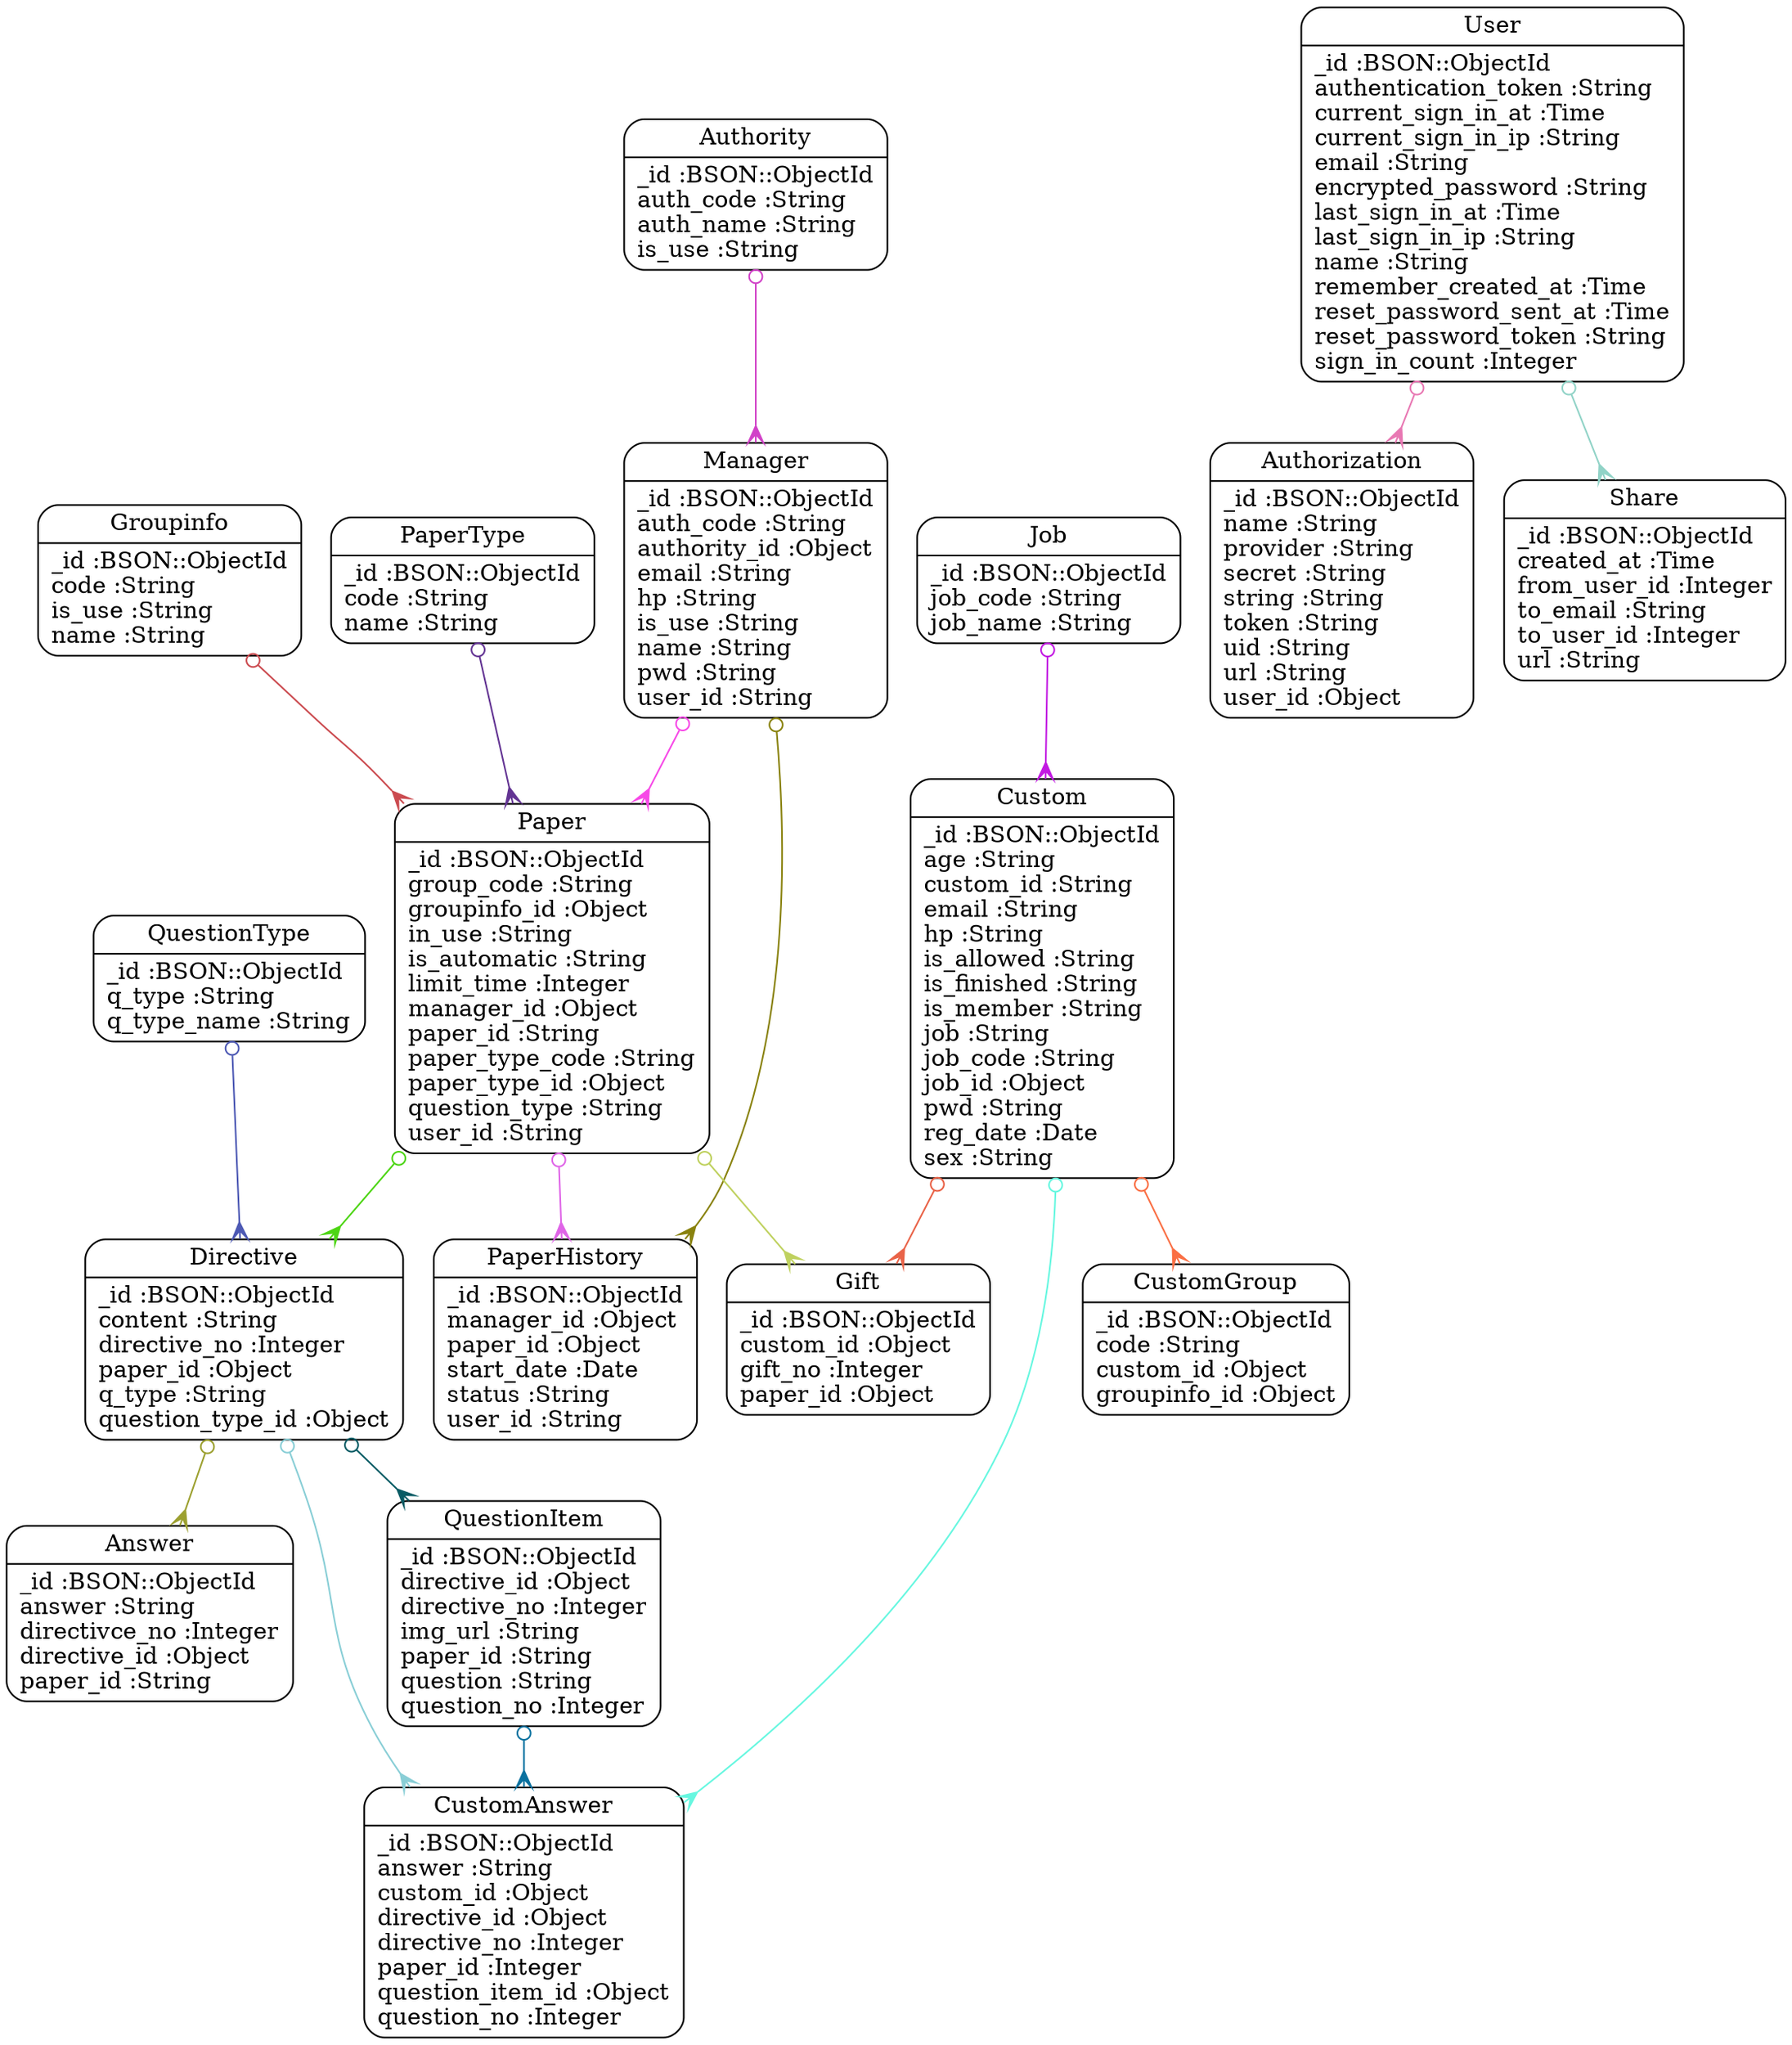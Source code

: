 digraph models_diagram {
	graph[overlap=false, splines=true]
	"Answer" [shape=Mrecord, label="{Answer|_id :BSON::ObjectId\lanswer :String\ldirectivce_no :Integer\ldirective_id :Object\lpaper_id :String\l}"]
	"Authority" [shape=Mrecord, label="{Authority|_id :BSON::ObjectId\lauth_code :String\lauth_name :String\lis_use :String\l}"]
	"Authorization" [shape=Mrecord, label="{Authorization|_id :BSON::ObjectId\lname :String\lprovider :String\lsecret :String\lstring :String\ltoken :String\luid :String\lurl :String\luser_id :Object\l}"]
	"Custom" [shape=Mrecord, label="{Custom|_id :BSON::ObjectId\lage :String\lcustom_id :String\lemail :String\lhp :String\lis_allowed :String\lis_finished :String\lis_member :String\ljob :String\ljob_code :String\ljob_id :Object\lpwd :String\lreg_date :Date\lsex :String\l}"]
	"CustomAnswer" [shape=Mrecord, label="{CustomAnswer|_id :BSON::ObjectId\lanswer :String\lcustom_id :Object\ldirective_id :Object\ldirective_no :Integer\lpaper_id :Integer\lquestion_item_id :Object\lquestion_no :Integer\l}"]
	"CustomGroup" [shape=Mrecord, label="{CustomGroup|_id :BSON::ObjectId\lcode :String\lcustom_id :Object\lgroupinfo_id :Object\l}"]
	"Directive" [shape=Mrecord, label="{Directive|_id :BSON::ObjectId\lcontent :String\ldirective_no :Integer\lpaper_id :Object\lq_type :String\lquestion_type_id :Object\l}"]
	"Gift" [shape=Mrecord, label="{Gift|_id :BSON::ObjectId\lcustom_id :Object\lgift_no :Integer\lpaper_id :Object\l}"]
	"Groupinfo" [shape=Mrecord, label="{Groupinfo|_id :BSON::ObjectId\lcode :String\lis_use :String\lname :String\l}"]
	"Job" [shape=Mrecord, label="{Job|_id :BSON::ObjectId\ljob_code :String\ljob_name :String\l}"]
	"Manager" [shape=Mrecord, label="{Manager|_id :BSON::ObjectId\lauth_code :String\lauthority_id :Object\lemail :String\lhp :String\lis_use :String\lname :String\lpwd :String\luser_id :String\l}"]
	"Paper" [shape=Mrecord, label="{Paper|_id :BSON::ObjectId\lgroup_code :String\lgroupinfo_id :Object\lin_use :String\lis_automatic :String\llimit_time :Integer\lmanager_id :Object\lpaper_id :String\lpaper_type_code :String\lpaper_type_id :Object\lquestion_type :String\luser_id :String\l}"]
	"PaperHistory" [shape=Mrecord, label="{PaperHistory|_id :BSON::ObjectId\lmanager_id :Object\lpaper_id :Object\lstart_date :Date\lstatus :String\luser_id :String\l}"]
	"PaperType" [shape=Mrecord, label="{PaperType|_id :BSON::ObjectId\lcode :String\lname :String\l}"]
	"QuestionItem" [shape=Mrecord, label="{QuestionItem|_id :BSON::ObjectId\ldirective_id :Object\ldirective_no :Integer\limg_url :String\lpaper_id :String\lquestion :String\lquestion_no :Integer\l}"]
	"QuestionType" [shape=Mrecord, label="{QuestionType|_id :BSON::ObjectId\lq_type :String\lq_type_name :String\l}"]
	"Share" [shape=Mrecord, label="{Share|_id :BSON::ObjectId\lcreated_at :Time\lfrom_user_id :Integer\lto_email :String\lto_user_id :Integer\lurl :String\l}"]
	"User" [shape=Mrecord, label="{User|_id :BSON::ObjectId\lauthentication_token :String\lcurrent_sign_in_at :Time\lcurrent_sign_in_ip :String\lemail :String\lencrypted_password :String\llast_sign_in_at :Time\llast_sign_in_ip :String\lname :String\lremember_created_at :Time\lreset_password_sent_at :Time\lreset_password_token :String\lsign_in_count :Integer\l}"]
	"Authority" -> "Manager" [arrowtail=odot, arrowhead=crow, dir=both color="#D142C8"]
	"Custom" -> "CustomAnswer" [arrowtail=odot, arrowhead=crow, dir=both color="#67F7E0"]
	"Custom" -> "Gift" [arrowtail=odot, arrowhead=crow, dir=both color="#E96348"]
	"Custom" -> "CustomGroup" [arrowtail=odot, arrowhead=crow, dir=both color="#FA6F44"]
	"Directive" -> "Answer" [arrowtail=odot, arrowhead=crow, dir=both color="#9CA030"]
	"Directive" -> "QuestionItem" [arrowtail=odot, arrowhead=crow, dir=both color="#085B64"]
	"Directive" -> "CustomAnswer" [arrowtail=odot, arrowhead=crow, dir=both color="#89CED6"]
	"Groupinfo" -> "Paper" [arrowtail=odot, arrowhead=crow, dir=both color="#CB4B50"]
	"Job" -> "Custom" [arrowtail=odot, arrowhead=crow, dir=both color="#C219E2"]
	"Manager" -> "Paper" [arrowtail=odot, arrowhead=crow, dir=both color="#F749E7"]
	"Manager" -> "PaperHistory" [arrowtail=odot, arrowhead=crow, dir=both color="#89820E"]
	"Paper" -> "PaperHistory" [arrowtail=odot, arrowhead=crow, dir=both color="#DF65E7"]
	"Paper" -> "Directive" [arrowtail=odot, arrowhead=crow, dir=both color="#4DD514"]
	"Paper" -> "Gift" [arrowtail=odot, arrowhead=crow, dir=both color="#BFD15F"]
	"PaperType" -> "Paper" [arrowtail=odot, arrowhead=crow, dir=both color="#633493"]
	"QuestionItem" -> "CustomAnswer" [arrowtail=odot, arrowhead=crow, dir=both color="#0A719F"]
	"QuestionType" -> "Directive" [arrowtail=odot, arrowhead=crow, dir=both color="#4D59B4"]
	"User" -> "Authorization" [arrowtail=odot, arrowhead=crow, dir=both color="#E878B3"]
	"User" -> "Share" [arrowtail=odot, arrowhead=crow, dir=both color="#91D3C7"]
}
